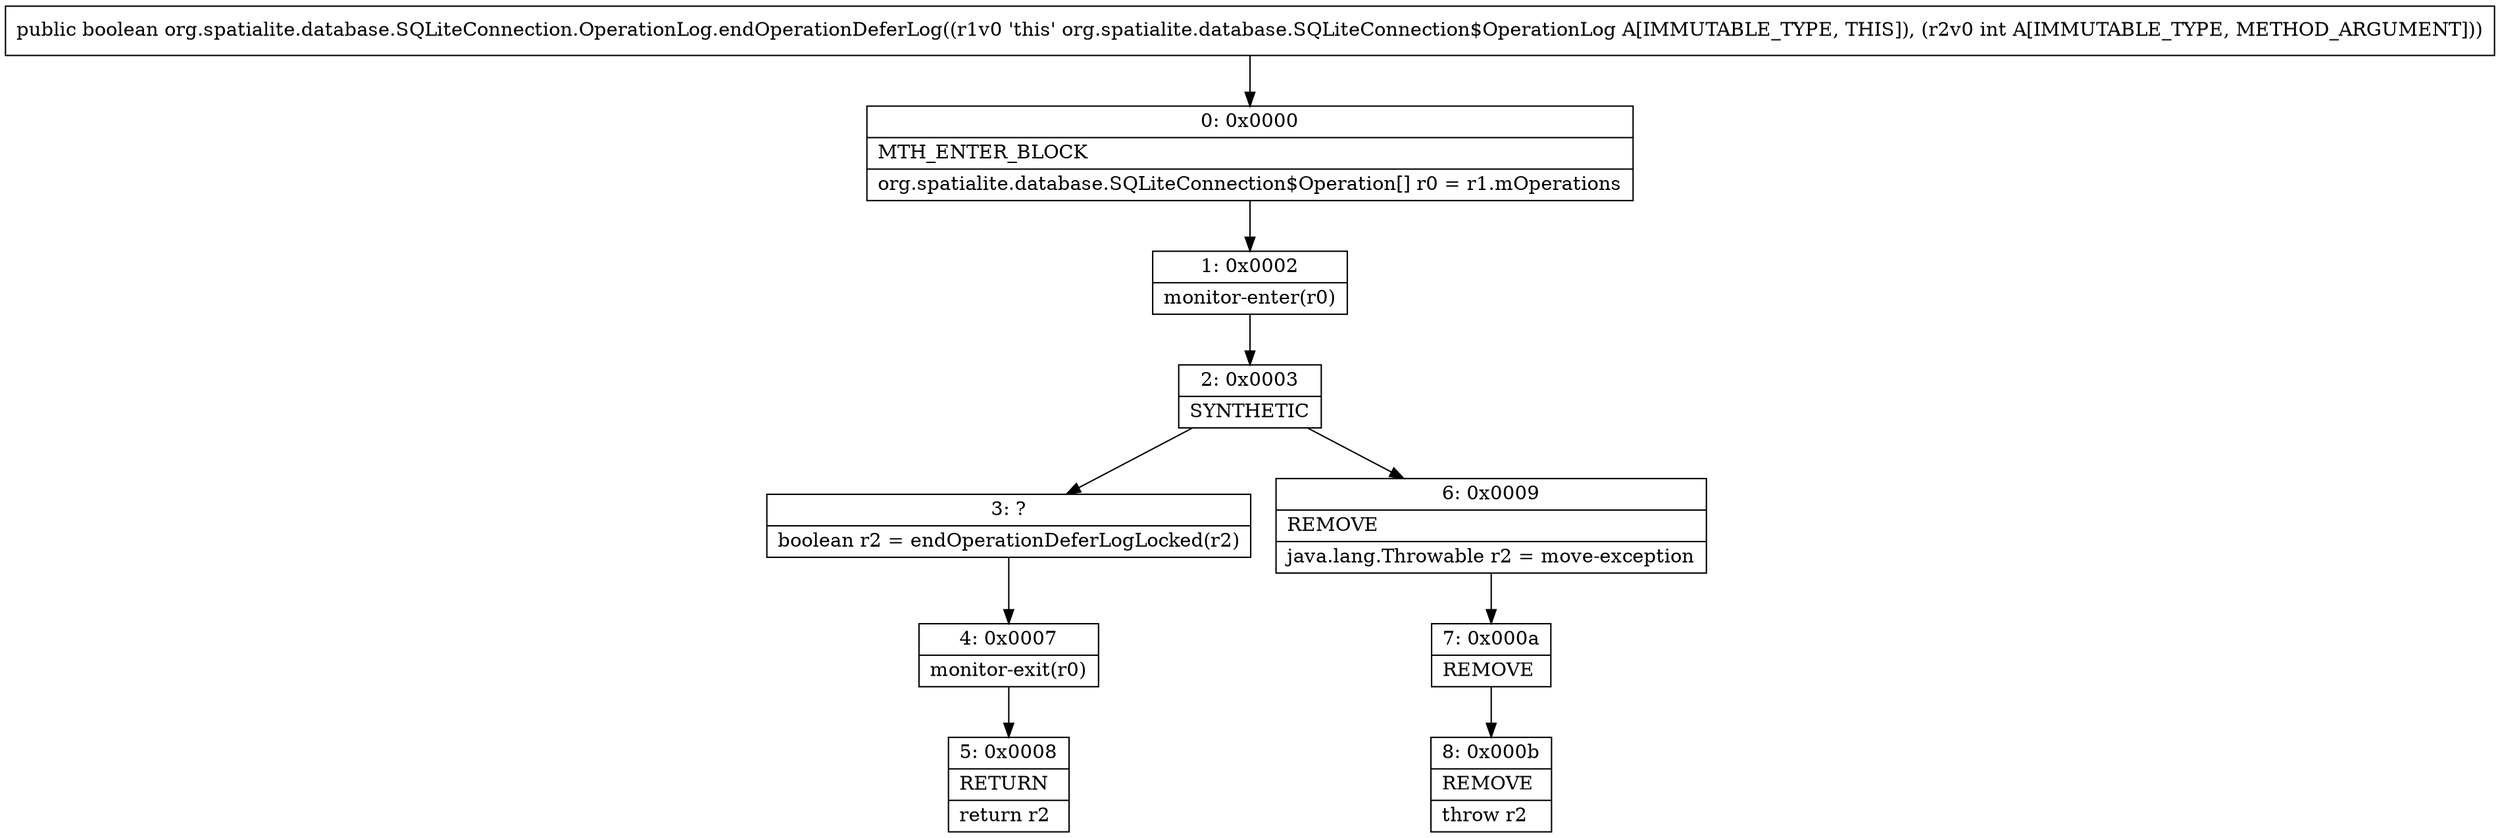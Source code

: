 digraph "CFG fororg.spatialite.database.SQLiteConnection.OperationLog.endOperationDeferLog(I)Z" {
Node_0 [shape=record,label="{0\:\ 0x0000|MTH_ENTER_BLOCK\l|org.spatialite.database.SQLiteConnection$Operation[] r0 = r1.mOperations\l}"];
Node_1 [shape=record,label="{1\:\ 0x0002|monitor\-enter(r0)\l}"];
Node_2 [shape=record,label="{2\:\ 0x0003|SYNTHETIC\l}"];
Node_3 [shape=record,label="{3\:\ ?|boolean r2 = endOperationDeferLogLocked(r2)\l}"];
Node_4 [shape=record,label="{4\:\ 0x0007|monitor\-exit(r0)\l}"];
Node_5 [shape=record,label="{5\:\ 0x0008|RETURN\l|return r2\l}"];
Node_6 [shape=record,label="{6\:\ 0x0009|REMOVE\l|java.lang.Throwable r2 = move\-exception\l}"];
Node_7 [shape=record,label="{7\:\ 0x000a|REMOVE\l}"];
Node_8 [shape=record,label="{8\:\ 0x000b|REMOVE\l|throw r2\l}"];
MethodNode[shape=record,label="{public boolean org.spatialite.database.SQLiteConnection.OperationLog.endOperationDeferLog((r1v0 'this' org.spatialite.database.SQLiteConnection$OperationLog A[IMMUTABLE_TYPE, THIS]), (r2v0 int A[IMMUTABLE_TYPE, METHOD_ARGUMENT])) }"];
MethodNode -> Node_0;
Node_0 -> Node_1;
Node_1 -> Node_2;
Node_2 -> Node_3;
Node_2 -> Node_6;
Node_3 -> Node_4;
Node_4 -> Node_5;
Node_6 -> Node_7;
Node_7 -> Node_8;
}

